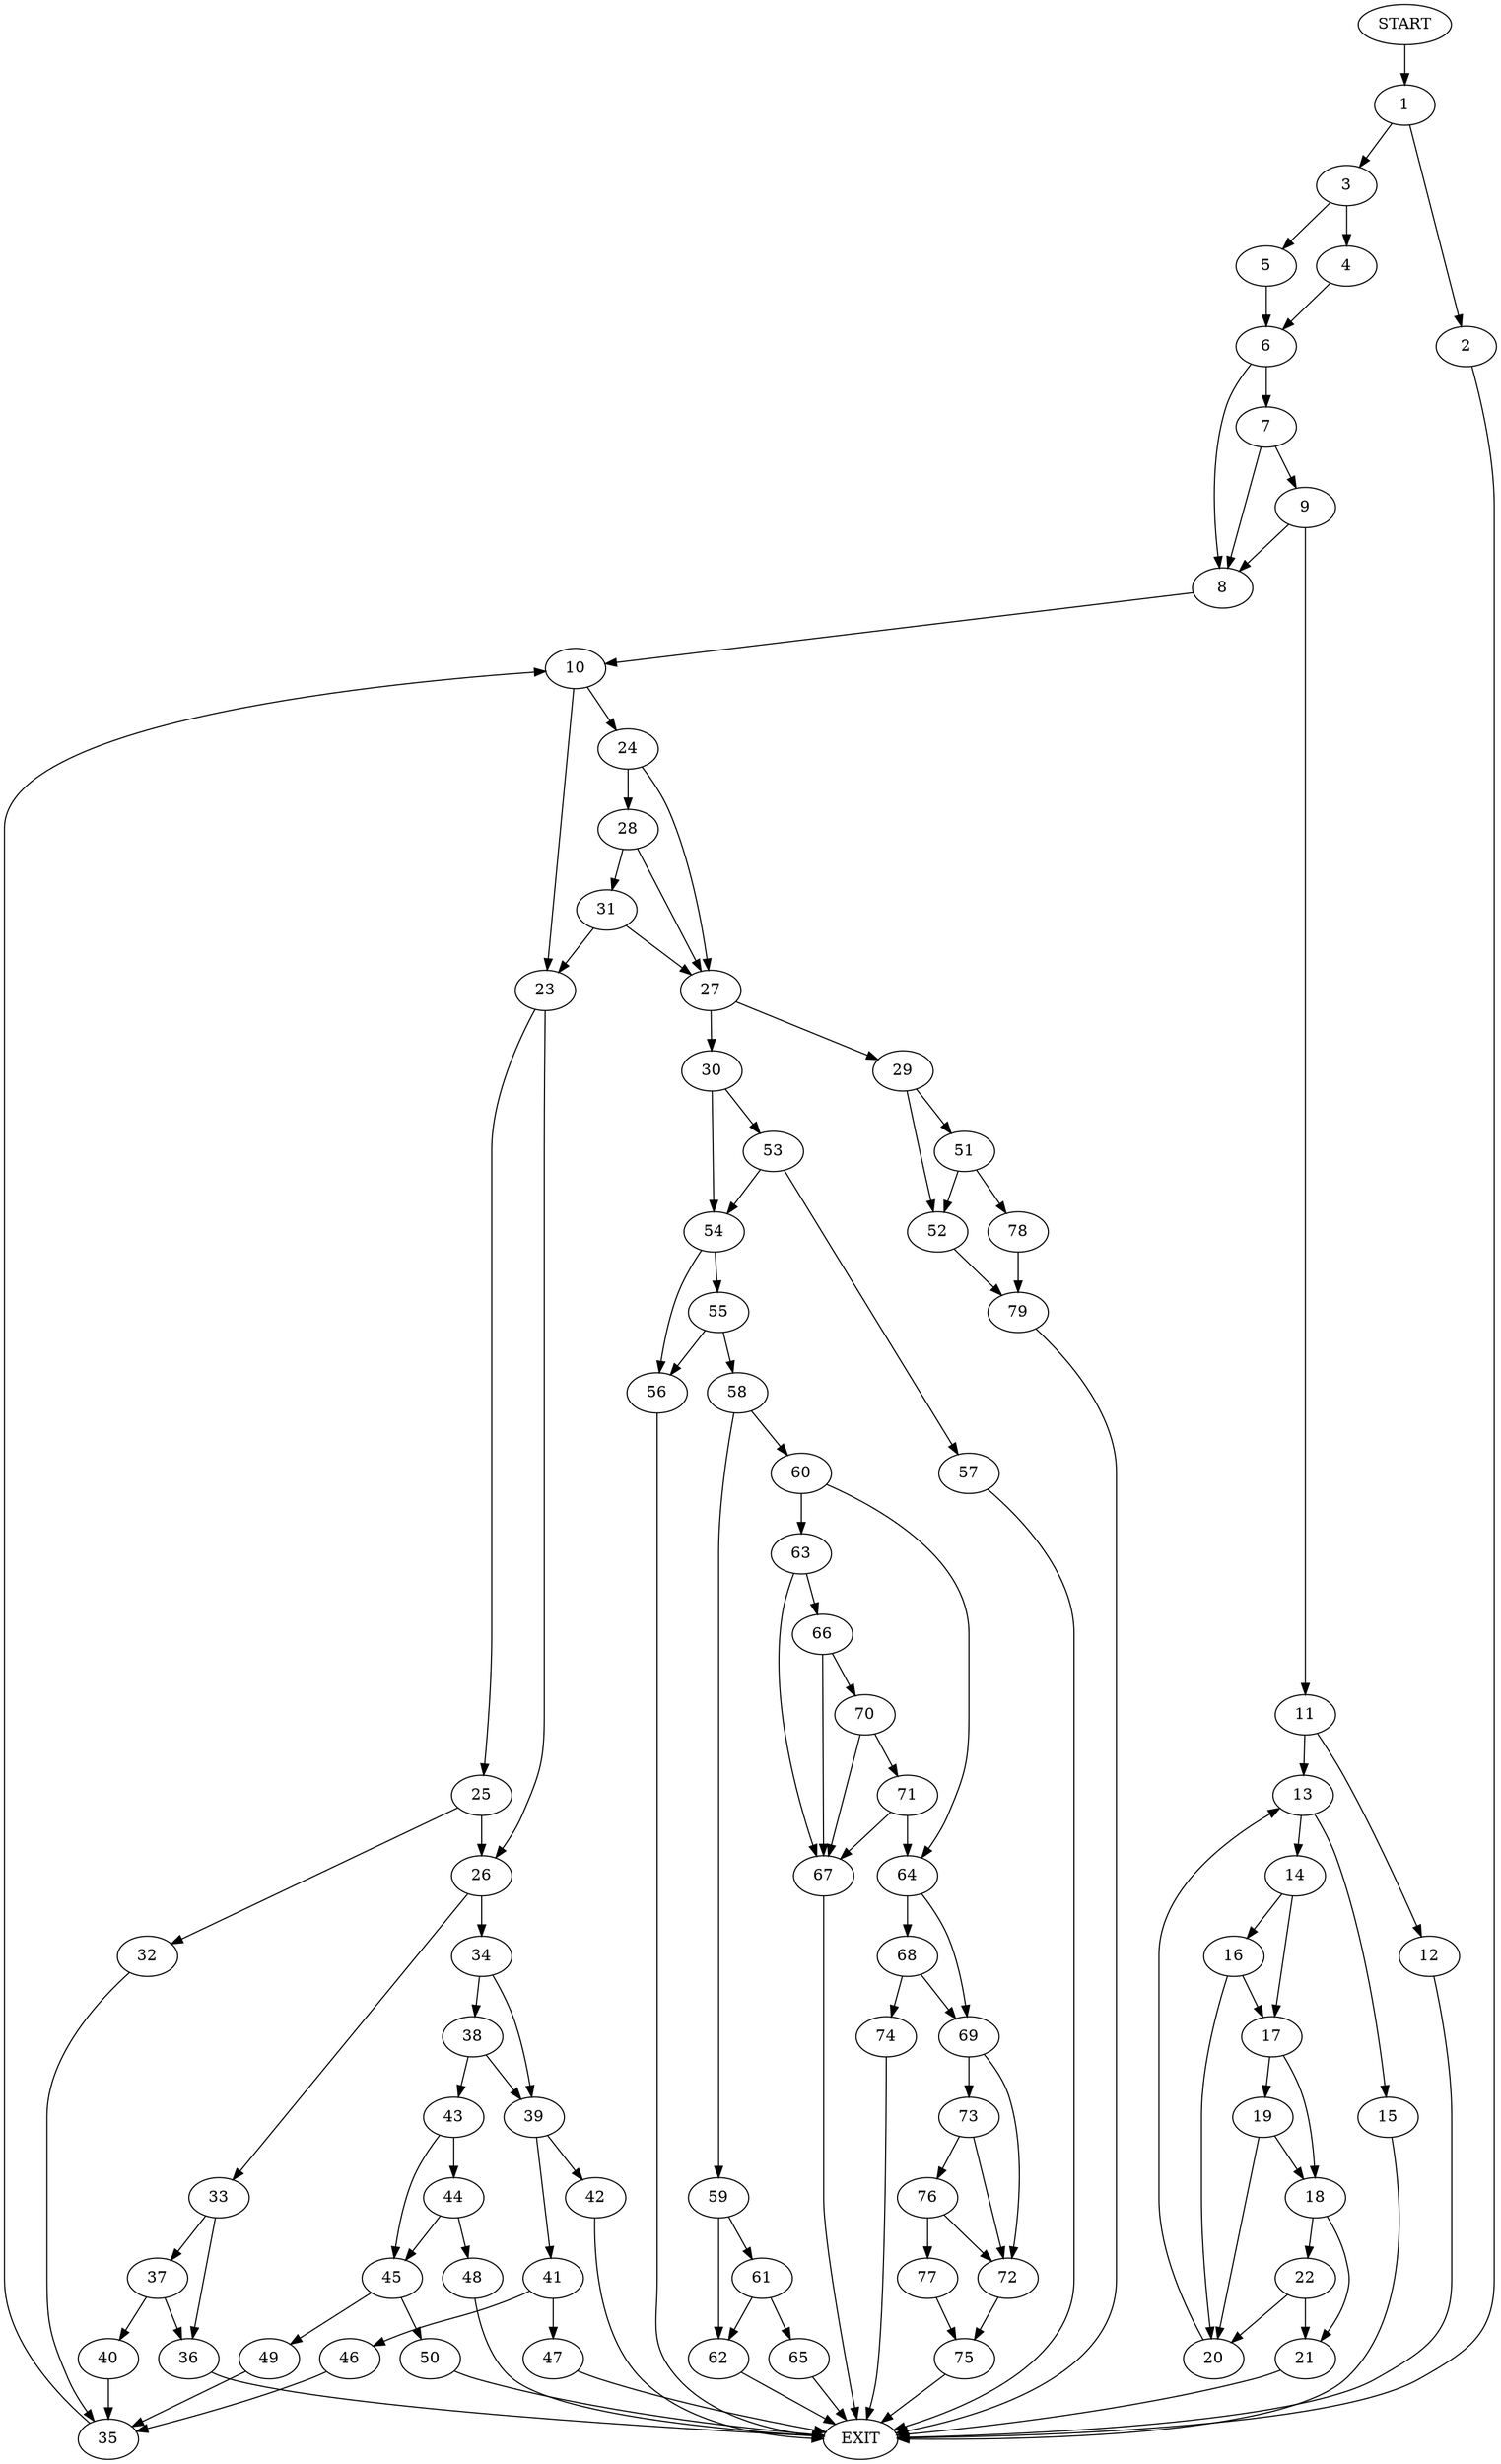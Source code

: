 digraph {
0 [label="START"]
80 [label="EXIT"]
0 -> 1
1 -> 2
1 -> 3
3 -> 4
3 -> 5
2 -> 80
4 -> 6
5 -> 6
6 -> 7
6 -> 8
7 -> 9
7 -> 8
8 -> 10
9 -> 11
9 -> 8
11 -> 12
11 -> 13
13 -> 14
13 -> 15
12 -> 80
14 -> 16
14 -> 17
15 -> 80
17 -> 18
17 -> 19
16 -> 20
16 -> 17
20 -> 13
18 -> 21
18 -> 22
19 -> 20
19 -> 18
21 -> 80
22 -> 20
22 -> 21
10 -> 23
10 -> 24
23 -> 25
23 -> 26
24 -> 27
24 -> 28
27 -> 29
27 -> 30
28 -> 27
28 -> 31
31 -> 23
31 -> 27
25 -> 32
25 -> 26
26 -> 33
26 -> 34
32 -> 35
35 -> 10
33 -> 36
33 -> 37
34 -> 38
34 -> 39
36 -> 80
37 -> 36
37 -> 40
40 -> 35
39 -> 41
39 -> 42
38 -> 39
38 -> 43
43 -> 44
43 -> 45
41 -> 46
41 -> 47
42 -> 80
46 -> 35
47 -> 80
44 -> 48
44 -> 45
45 -> 49
45 -> 50
48 -> 80
49 -> 35
50 -> 80
29 -> 51
29 -> 52
30 -> 53
30 -> 54
54 -> 55
54 -> 56
53 -> 57
53 -> 54
57 -> 80
55 -> 58
55 -> 56
56 -> 80
58 -> 59
58 -> 60
59 -> 61
59 -> 62
60 -> 63
60 -> 64
61 -> 65
61 -> 62
62 -> 80
65 -> 80
63 -> 66
63 -> 67
64 -> 68
64 -> 69
66 -> 70
66 -> 67
67 -> 80
70 -> 71
70 -> 67
71 -> 64
71 -> 67
69 -> 72
69 -> 73
68 -> 69
68 -> 74
74 -> 80
72 -> 75
73 -> 72
73 -> 76
76 -> 72
76 -> 77
77 -> 75
75 -> 80
51 -> 78
51 -> 52
52 -> 79
78 -> 79
79 -> 80
}
